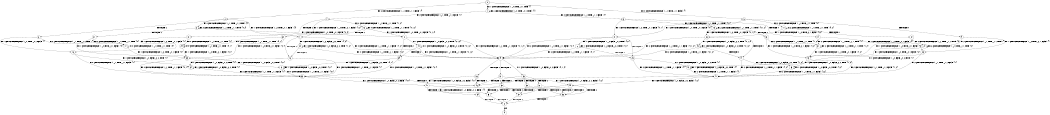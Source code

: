 digraph BCG {
size = "7, 10.5";
center = TRUE;
node [shape = circle];
0 [peripheries = 2];
0 -> 1 [label = "EX !1 !ATOMIC_EXCH_BRANCH (1, +0, TRUE, +0, 1, TRUE) !{}"];
0 -> 2 [label = "EX !2 !ATOMIC_EXCH_BRANCH (1, +1, TRUE, +1, 1, FALSE) !{}"];
0 -> 3 [label = "EX !0 !ATOMIC_EXCH_BRANCH (1, +1, TRUE, +1, 1, FALSE) !{}"];
1 -> 4 [label = "EX !2 !ATOMIC_EXCH_BRANCH (1, +1, TRUE, +1, 1, FALSE) !{1}"];
1 -> 5 [label = "EX !0 !ATOMIC_EXCH_BRANCH (1, +1, TRUE, +1, 1, FALSE) !{1}"];
1 -> 1 [label = "EX !1 !ATOMIC_EXCH_BRANCH (1, +0, TRUE, +0, 1, TRUE) !{1}"];
2 -> 6 [label = "TERMINATE !2"];
2 -> 7 [label = "EX !1 !ATOMIC_EXCH_BRANCH (1, +0, TRUE, +0, 1, FALSE) !{2}"];
2 -> 8 [label = "EX !0 !ATOMIC_EXCH_BRANCH (1, +1, TRUE, +1, 1, TRUE) !{2}"];
3 -> 9 [label = "TERMINATE !0"];
3 -> 10 [label = "EX !1 !ATOMIC_EXCH_BRANCH (1, +0, TRUE, +0, 1, FALSE) !{0}"];
3 -> 11 [label = "EX !2 !ATOMIC_EXCH_BRANCH (1, +1, TRUE, +1, 1, TRUE) !{0}"];
4 -> 12 [label = "TERMINATE !2"];
4 -> 13 [label = "EX !0 !ATOMIC_EXCH_BRANCH (1, +1, TRUE, +1, 1, TRUE) !{1, 2}"];
4 -> 7 [label = "EX !1 !ATOMIC_EXCH_BRANCH (1, +0, TRUE, +0, 1, FALSE) !{1, 2}"];
5 -> 14 [label = "TERMINATE !0"];
5 -> 15 [label = "EX !2 !ATOMIC_EXCH_BRANCH (1, +1, TRUE, +1, 1, TRUE) !{0, 1}"];
5 -> 10 [label = "EX !1 !ATOMIC_EXCH_BRANCH (1, +0, TRUE, +0, 1, FALSE) !{0, 1}"];
6 -> 16 [label = "EX !1 !ATOMIC_EXCH_BRANCH (1, +0, TRUE, +0, 1, FALSE) !{}"];
6 -> 17 [label = "EX !0 !ATOMIC_EXCH_BRANCH (1, +1, TRUE, +1, 1, TRUE) !{}"];
7 -> 18 [label = "TERMINATE !2"];
7 -> 19 [label = "EX !0 !ATOMIC_EXCH_BRANCH (1, +1, TRUE, +1, 1, FALSE) !{1, 2}"];
7 -> 20 [label = "EX !1 !ATOMIC_EXCH_BRANCH (1, +0, FALSE, +0, 2, TRUE) !{1, 2}"];
8 -> 21 [label = "TERMINATE !2"];
8 -> 22 [label = "EX !1 !ATOMIC_EXCH_BRANCH (1, +0, TRUE, +0, 1, FALSE) !{0, 2}"];
8 -> 8 [label = "EX !0 !ATOMIC_EXCH_BRANCH (1, +1, TRUE, +1, 1, TRUE) !{0, 2}"];
9 -> 23 [label = "EX !1 !ATOMIC_EXCH_BRANCH (1, +0, TRUE, +0, 1, FALSE) !{}"];
9 -> 24 [label = "EX !2 !ATOMIC_EXCH_BRANCH (1, +1, TRUE, +1, 1, TRUE) !{}"];
10 -> 25 [label = "TERMINATE !0"];
10 -> 19 [label = "EX !2 !ATOMIC_EXCH_BRANCH (1, +1, TRUE, +1, 1, FALSE) !{0, 1}"];
10 -> 26 [label = "EX !1 !ATOMIC_EXCH_BRANCH (1, +0, FALSE, +0, 2, TRUE) !{0, 1}"];
11 -> 27 [label = "TERMINATE !0"];
11 -> 28 [label = "EX !1 !ATOMIC_EXCH_BRANCH (1, +0, TRUE, +0, 1, FALSE) !{0, 2}"];
11 -> 11 [label = "EX !2 !ATOMIC_EXCH_BRANCH (1, +1, TRUE, +1, 1, TRUE) !{0, 2}"];
12 -> 16 [label = "EX !1 !ATOMIC_EXCH_BRANCH (1, +0, TRUE, +0, 1, FALSE) !{1}"];
12 -> 29 [label = "EX !0 !ATOMIC_EXCH_BRANCH (1, +1, TRUE, +1, 1, TRUE) !{1}"];
13 -> 30 [label = "TERMINATE !2"];
13 -> 22 [label = "EX !1 !ATOMIC_EXCH_BRANCH (1, +0, TRUE, +0, 1, FALSE) !{0, 1, 2}"];
13 -> 13 [label = "EX !0 !ATOMIC_EXCH_BRANCH (1, +1, TRUE, +1, 1, TRUE) !{0, 1, 2}"];
14 -> 23 [label = "EX !1 !ATOMIC_EXCH_BRANCH (1, +0, TRUE, +0, 1, FALSE) !{1}"];
14 -> 31 [label = "EX !2 !ATOMIC_EXCH_BRANCH (1, +1, TRUE, +1, 1, TRUE) !{1}"];
15 -> 32 [label = "TERMINATE !0"];
15 -> 15 [label = "EX !2 !ATOMIC_EXCH_BRANCH (1, +1, TRUE, +1, 1, TRUE) !{0, 1, 2}"];
15 -> 28 [label = "EX !1 !ATOMIC_EXCH_BRANCH (1, +0, TRUE, +0, 1, FALSE) !{0, 1, 2}"];
16 -> 33 [label = "EX !0 !ATOMIC_EXCH_BRANCH (1, +1, TRUE, +1, 1, FALSE) !{1}"];
16 -> 34 [label = "EX !1 !ATOMIC_EXCH_BRANCH (1, +0, FALSE, +0, 2, TRUE) !{1}"];
17 -> 35 [label = "EX !1 !ATOMIC_EXCH_BRANCH (1, +0, TRUE, +0, 1, FALSE) !{0}"];
17 -> 17 [label = "EX !0 !ATOMIC_EXCH_BRANCH (1, +1, TRUE, +1, 1, TRUE) !{0}"];
18 -> 34 [label = "EX !1 !ATOMIC_EXCH_BRANCH (1, +0, FALSE, +0, 2, TRUE) !{1}"];
18 -> 33 [label = "EX !0 !ATOMIC_EXCH_BRANCH (1, +1, TRUE, +1, 1, FALSE) !{1}"];
19 -> 36 [label = "TERMINATE !2"];
19 -> 37 [label = "TERMINATE !0"];
19 -> 38 [label = "EX !1 !ATOMIC_EXCH_BRANCH (1, +0, FALSE, +0, 2, FALSE) !{0, 1, 2}"];
20 -> 18 [label = "TERMINATE !2"];
20 -> 19 [label = "EX !0 !ATOMIC_EXCH_BRANCH (1, +1, TRUE, +1, 1, FALSE) !{1, 2}"];
20 -> 20 [label = "EX !1 !ATOMIC_EXCH_BRANCH (1, +0, FALSE, +0, 2, TRUE) !{1, 2}"];
21 -> 17 [label = "EX !0 !ATOMIC_EXCH_BRANCH (1, +1, TRUE, +1, 1, TRUE) !{0}"];
21 -> 35 [label = "EX !1 !ATOMIC_EXCH_BRANCH (1, +0, TRUE, +0, 1, FALSE) !{0}"];
22 -> 39 [label = "TERMINATE !2"];
22 -> 40 [label = "EX !1 !ATOMIC_EXCH_BRANCH (1, +0, FALSE, +0, 2, TRUE) !{0, 1, 2}"];
22 -> 19 [label = "EX !0 !ATOMIC_EXCH_BRANCH (1, +1, TRUE, +1, 1, FALSE) !{0, 1, 2}"];
23 -> 41 [label = "EX !2 !ATOMIC_EXCH_BRANCH (1, +1, TRUE, +1, 1, FALSE) !{1}"];
23 -> 42 [label = "EX !1 !ATOMIC_EXCH_BRANCH (1, +0, FALSE, +0, 2, TRUE) !{1}"];
24 -> 43 [label = "EX !1 !ATOMIC_EXCH_BRANCH (1, +0, TRUE, +0, 1, FALSE) !{2}"];
24 -> 24 [label = "EX !2 !ATOMIC_EXCH_BRANCH (1, +1, TRUE, +1, 1, TRUE) !{2}"];
25 -> 42 [label = "EX !1 !ATOMIC_EXCH_BRANCH (1, +0, FALSE, +0, 2, TRUE) !{1}"];
25 -> 41 [label = "EX !2 !ATOMIC_EXCH_BRANCH (1, +1, TRUE, +1, 1, FALSE) !{1}"];
26 -> 25 [label = "TERMINATE !0"];
26 -> 19 [label = "EX !2 !ATOMIC_EXCH_BRANCH (1, +1, TRUE, +1, 1, FALSE) !{0, 1}"];
26 -> 26 [label = "EX !1 !ATOMIC_EXCH_BRANCH (1, +0, FALSE, +0, 2, TRUE) !{0, 1}"];
27 -> 24 [label = "EX !2 !ATOMIC_EXCH_BRANCH (1, +1, TRUE, +1, 1, TRUE) !{2}"];
27 -> 43 [label = "EX !1 !ATOMIC_EXCH_BRANCH (1, +0, TRUE, +0, 1, FALSE) !{2}"];
28 -> 44 [label = "TERMINATE !0"];
28 -> 19 [label = "EX !2 !ATOMIC_EXCH_BRANCH (1, +1, TRUE, +1, 1, FALSE) !{0, 1, 2}"];
28 -> 45 [label = "EX !1 !ATOMIC_EXCH_BRANCH (1, +0, FALSE, +0, 2, TRUE) !{0, 1, 2}"];
29 -> 35 [label = "EX !1 !ATOMIC_EXCH_BRANCH (1, +0, TRUE, +0, 1, FALSE) !{0, 1}"];
29 -> 29 [label = "EX !0 !ATOMIC_EXCH_BRANCH (1, +1, TRUE, +1, 1, TRUE) !{0, 1}"];
30 -> 35 [label = "EX !1 !ATOMIC_EXCH_BRANCH (1, +0, TRUE, +0, 1, FALSE) !{0, 1}"];
30 -> 29 [label = "EX !0 !ATOMIC_EXCH_BRANCH (1, +1, TRUE, +1, 1, TRUE) !{0, 1}"];
31 -> 31 [label = "EX !2 !ATOMIC_EXCH_BRANCH (1, +1, TRUE, +1, 1, TRUE) !{1, 2}"];
31 -> 43 [label = "EX !1 !ATOMIC_EXCH_BRANCH (1, +0, TRUE, +0, 1, FALSE) !{1, 2}"];
32 -> 31 [label = "EX !2 !ATOMIC_EXCH_BRANCH (1, +1, TRUE, +1, 1, TRUE) !{1, 2}"];
32 -> 43 [label = "EX !1 !ATOMIC_EXCH_BRANCH (1, +0, TRUE, +0, 1, FALSE) !{1, 2}"];
33 -> 46 [label = "TERMINATE !0"];
33 -> 47 [label = "EX !1 !ATOMIC_EXCH_BRANCH (1, +0, FALSE, +0, 2, FALSE) !{0, 1}"];
34 -> 33 [label = "EX !0 !ATOMIC_EXCH_BRANCH (1, +1, TRUE, +1, 1, FALSE) !{1}"];
34 -> 34 [label = "EX !1 !ATOMIC_EXCH_BRANCH (1, +0, FALSE, +0, 2, TRUE) !{1}"];
35 -> 48 [label = "EX !1 !ATOMIC_EXCH_BRANCH (1, +0, FALSE, +0, 2, TRUE) !{0, 1}"];
35 -> 33 [label = "EX !0 !ATOMIC_EXCH_BRANCH (1, +1, TRUE, +1, 1, FALSE) !{0, 1}"];
36 -> 47 [label = "EX !1 !ATOMIC_EXCH_BRANCH (1, +0, FALSE, +0, 2, FALSE) !{0, 1}"];
36 -> 46 [label = "TERMINATE !0"];
37 -> 49 [label = "EX !1 !ATOMIC_EXCH_BRANCH (1, +0, FALSE, +0, 2, FALSE) !{1, 2}"];
37 -> 46 [label = "TERMINATE !2"];
38 -> 50 [label = "TERMINATE !1"];
38 -> 51 [label = "TERMINATE !2"];
38 -> 52 [label = "TERMINATE !0"];
39 -> 48 [label = "EX !1 !ATOMIC_EXCH_BRANCH (1, +0, FALSE, +0, 2, TRUE) !{0, 1}"];
39 -> 33 [label = "EX !0 !ATOMIC_EXCH_BRANCH (1, +1, TRUE, +1, 1, FALSE) !{0, 1}"];
40 -> 39 [label = "TERMINATE !2"];
40 -> 40 [label = "EX !1 !ATOMIC_EXCH_BRANCH (1, +0, FALSE, +0, 2, TRUE) !{0, 1, 2}"];
40 -> 19 [label = "EX !0 !ATOMIC_EXCH_BRANCH (1, +1, TRUE, +1, 1, FALSE) !{0, 1, 2}"];
41 -> 46 [label = "TERMINATE !2"];
41 -> 49 [label = "EX !1 !ATOMIC_EXCH_BRANCH (1, +0, FALSE, +0, 2, FALSE) !{1, 2}"];
42 -> 41 [label = "EX !2 !ATOMIC_EXCH_BRANCH (1, +1, TRUE, +1, 1, FALSE) !{1}"];
42 -> 42 [label = "EX !1 !ATOMIC_EXCH_BRANCH (1, +0, FALSE, +0, 2, TRUE) !{1}"];
43 -> 41 [label = "EX !2 !ATOMIC_EXCH_BRANCH (1, +1, TRUE, +1, 1, FALSE) !{1, 2}"];
43 -> 53 [label = "EX !1 !ATOMIC_EXCH_BRANCH (1, +0, FALSE, +0, 2, TRUE) !{1, 2}"];
44 -> 41 [label = "EX !2 !ATOMIC_EXCH_BRANCH (1, +1, TRUE, +1, 1, FALSE) !{1, 2}"];
44 -> 53 [label = "EX !1 !ATOMIC_EXCH_BRANCH (1, +0, FALSE, +0, 2, TRUE) !{1, 2}"];
45 -> 44 [label = "TERMINATE !0"];
45 -> 19 [label = "EX !2 !ATOMIC_EXCH_BRANCH (1, +1, TRUE, +1, 1, FALSE) !{0, 1, 2}"];
45 -> 45 [label = "EX !1 !ATOMIC_EXCH_BRANCH (1, +0, FALSE, +0, 2, TRUE) !{0, 1, 2}"];
46 -> 54 [label = "EX !1 !ATOMIC_EXCH_BRANCH (1, +0, FALSE, +0, 2, FALSE) !{1}"];
47 -> 55 [label = "TERMINATE !1"];
47 -> 56 [label = "TERMINATE !0"];
48 -> 48 [label = "EX !1 !ATOMIC_EXCH_BRANCH (1, +0, FALSE, +0, 2, TRUE) !{0, 1}"];
48 -> 33 [label = "EX !0 !ATOMIC_EXCH_BRANCH (1, +1, TRUE, +1, 1, FALSE) !{0, 1}"];
49 -> 57 [label = "TERMINATE !1"];
49 -> 56 [label = "TERMINATE !2"];
50 -> 55 [label = "TERMINATE !2"];
50 -> 57 [label = "TERMINATE !0"];
51 -> 55 [label = "TERMINATE !1"];
51 -> 56 [label = "TERMINATE !0"];
52 -> 57 [label = "TERMINATE !1"];
52 -> 56 [label = "TERMINATE !2"];
53 -> 41 [label = "EX !2 !ATOMIC_EXCH_BRANCH (1, +1, TRUE, +1, 1, FALSE) !{1, 2}"];
53 -> 53 [label = "EX !1 !ATOMIC_EXCH_BRANCH (1, +0, FALSE, +0, 2, TRUE) !{1, 2}"];
54 -> 58 [label = "TERMINATE !1"];
55 -> 58 [label = "TERMINATE !0"];
56 -> 58 [label = "TERMINATE !1"];
57 -> 58 [label = "TERMINATE !2"];
58 -> 59 [label = "exit"];
}
